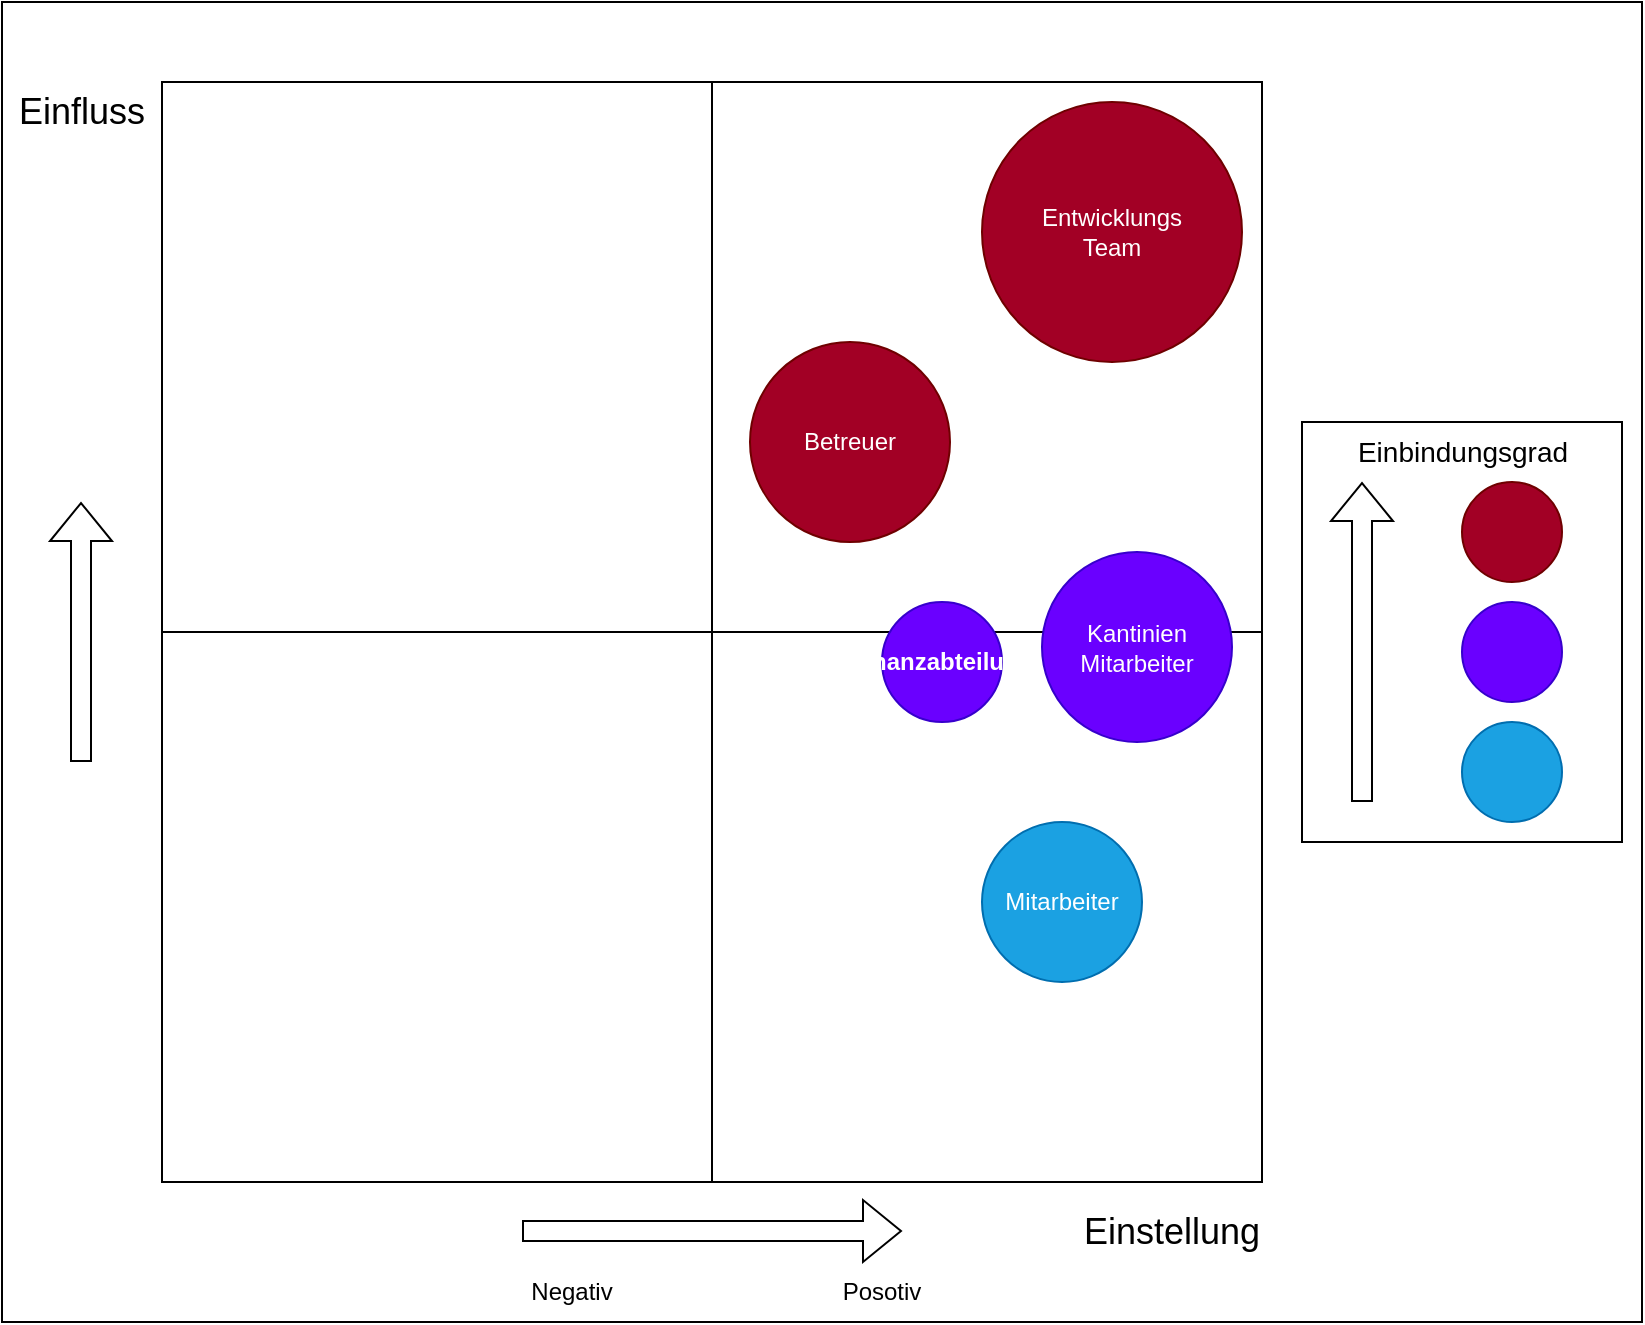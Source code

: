 <mxfile version="22.1.18" type="device">
  <diagram name="Seite-1" id="eyhBiREzb58VhTLafd4v">
    <mxGraphModel dx="1674" dy="958" grid="1" gridSize="10" guides="1" tooltips="1" connect="1" arrows="1" fold="1" page="1" pageScale="1" pageWidth="827" pageHeight="1169" math="0" shadow="0">
      <root>
        <mxCell id="0" />
        <mxCell id="1" parent="0" />
        <mxCell id="lFr79jCBY1Wh5QH8uVRF-1" value="" style="rounded=0;whiteSpace=wrap;html=1;" vertex="1" parent="1">
          <mxGeometry width="820" height="660" as="geometry" />
        </mxCell>
        <mxCell id="vqSrxHvqfmINnTe388tX-32" value="" style="rounded=0;whiteSpace=wrap;html=1;" parent="1" vertex="1">
          <mxGeometry x="650" y="210" width="160" height="210" as="geometry" />
        </mxCell>
        <mxCell id="vqSrxHvqfmINnTe388tX-1" value="" style="rounded=0;whiteSpace=wrap;html=1;" parent="1" vertex="1">
          <mxGeometry x="80" y="40" width="550" height="550" as="geometry" />
        </mxCell>
        <mxCell id="vqSrxHvqfmINnTe388tX-2" value="" style="endArrow=none;html=1;rounded=0;exitX=0;exitY=0.5;exitDx=0;exitDy=0;entryX=1;entryY=0.5;entryDx=0;entryDy=0;" parent="1" source="vqSrxHvqfmINnTe388tX-1" target="vqSrxHvqfmINnTe388tX-1" edge="1">
          <mxGeometry width="50" height="50" relative="1" as="geometry">
            <mxPoint x="350" y="440" as="sourcePoint" />
            <mxPoint x="400" y="390" as="targetPoint" />
          </mxGeometry>
        </mxCell>
        <mxCell id="vqSrxHvqfmINnTe388tX-3" value="" style="endArrow=none;html=1;rounded=0;exitX=0.5;exitY=1;exitDx=0;exitDy=0;entryX=0.5;entryY=0;entryDx=0;entryDy=0;" parent="1" source="vqSrxHvqfmINnTe388tX-1" target="vqSrxHvqfmINnTe388tX-1" edge="1">
          <mxGeometry width="50" height="50" relative="1" as="geometry">
            <mxPoint x="350" y="320" as="sourcePoint" />
            <mxPoint x="400" y="270" as="targetPoint" />
          </mxGeometry>
        </mxCell>
        <mxCell id="vqSrxHvqfmINnTe388tX-4" value="&lt;font style=&quot;font-size: 18px;&quot;&gt;Einfluss&lt;/font&gt;" style="text;html=1;strokeColor=none;fillColor=none;align=center;verticalAlign=middle;whiteSpace=wrap;rounded=0;" parent="1" vertex="1">
          <mxGeometry x="10" y="40" width="60" height="30" as="geometry" />
        </mxCell>
        <mxCell id="vqSrxHvqfmINnTe388tX-5" value="&lt;font style=&quot;font-size: 18px;&quot;&gt;Einstellung&lt;/font&gt;" style="text;html=1;strokeColor=none;fillColor=none;align=center;verticalAlign=middle;whiteSpace=wrap;rounded=0;" parent="1" vertex="1">
          <mxGeometry x="540" y="600" width="90" height="30" as="geometry" />
        </mxCell>
        <mxCell id="vqSrxHvqfmINnTe388tX-6" value="" style="shape=flexArrow;endArrow=classic;html=1;rounded=0;" parent="1" edge="1">
          <mxGeometry width="50" height="50" relative="1" as="geometry">
            <mxPoint x="39.5" y="380" as="sourcePoint" />
            <mxPoint x="39.5" y="250" as="targetPoint" />
          </mxGeometry>
        </mxCell>
        <mxCell id="vqSrxHvqfmINnTe388tX-8" value="" style="shape=flexArrow;endArrow=classic;html=1;rounded=0;" parent="1" edge="1">
          <mxGeometry width="50" height="50" relative="1" as="geometry">
            <mxPoint x="260" y="614.5" as="sourcePoint" />
            <mxPoint x="450" y="614.5" as="targetPoint" />
          </mxGeometry>
        </mxCell>
        <mxCell id="vqSrxHvqfmINnTe388tX-9" value="Entwicklungs&lt;br&gt;Team" style="ellipse;whiteSpace=wrap;html=1;aspect=fixed;fillColor=#a20025;fontColor=#ffffff;strokeColor=#6F0000;" parent="1" vertex="1">
          <mxGeometry x="490" y="50" width="130" height="130" as="geometry" />
        </mxCell>
        <mxCell id="vqSrxHvqfmINnTe388tX-10" value="Betreuer" style="ellipse;whiteSpace=wrap;html=1;aspect=fixed;fillColor=#a20025;fontColor=#ffffff;strokeColor=#6F0000;" parent="1" vertex="1">
          <mxGeometry x="374" y="170" width="100" height="100" as="geometry" />
        </mxCell>
        <mxCell id="vqSrxHvqfmINnTe388tX-12" value="&lt;font style=&quot;font-size: 14px;&quot;&gt;Einbindungsgrad&lt;/font&gt;" style="text;html=1;strokeColor=none;fillColor=none;align=center;verticalAlign=middle;whiteSpace=wrap;rounded=0;" parent="1" vertex="1">
          <mxGeometry x="677.5" y="210" width="105" height="30" as="geometry" />
        </mxCell>
        <mxCell id="vqSrxHvqfmINnTe388tX-13" value="" style="ellipse;whiteSpace=wrap;html=1;aspect=fixed;fillColor=#a20025;fontColor=#ffffff;strokeColor=#6F0000;" parent="1" vertex="1">
          <mxGeometry x="730" y="240" width="50" height="50" as="geometry" />
        </mxCell>
        <mxCell id="vqSrxHvqfmINnTe388tX-14" value="" style="ellipse;whiteSpace=wrap;html=1;aspect=fixed;fillColor=#6a00ff;fontColor=#ffffff;strokeColor=#3700CC;" parent="1" vertex="1">
          <mxGeometry x="730" y="300" width="50" height="50" as="geometry" />
        </mxCell>
        <mxCell id="vqSrxHvqfmINnTe388tX-15" value="" style="ellipse;whiteSpace=wrap;html=1;aspect=fixed;fillColor=#1ba1e2;fontColor=#ffffff;strokeColor=#006EAF;" parent="1" vertex="1">
          <mxGeometry x="730" y="360" width="50" height="50" as="geometry" />
        </mxCell>
        <mxCell id="vqSrxHvqfmINnTe388tX-18" value="" style="shape=flexArrow;endArrow=classic;html=1;rounded=0;" parent="1" edge="1">
          <mxGeometry width="50" height="50" relative="1" as="geometry">
            <mxPoint x="680" y="400" as="sourcePoint" />
            <mxPoint x="680" y="240" as="targetPoint" />
          </mxGeometry>
        </mxCell>
        <mxCell id="vqSrxHvqfmINnTe388tX-19" value="Kantinien&lt;br&gt;Mitarbeiter" style="ellipse;whiteSpace=wrap;html=1;aspect=fixed;fillColor=#6a00ff;fontColor=#ffffff;strokeColor=#3700CC;" parent="1" vertex="1">
          <mxGeometry x="520" y="275" width="95" height="95" as="geometry" />
        </mxCell>
        <mxCell id="vqSrxHvqfmINnTe388tX-23" value="Mitarbeiter" style="ellipse;whiteSpace=wrap;html=1;aspect=fixed;fillColor=#1ba1e2;fontColor=#ffffff;strokeColor=#006EAF;" parent="1" vertex="1">
          <mxGeometry x="490" y="410" width="80" height="80" as="geometry" />
        </mxCell>
        <mxCell id="vqSrxHvqfmINnTe388tX-28" value="&lt;strong&gt;Finanzabteilung&lt;/strong&gt;" style="ellipse;whiteSpace=wrap;html=1;aspect=fixed;fillColor=#6a00ff;fontColor=#ffffff;strokeColor=#3700CC;" parent="1" vertex="1">
          <mxGeometry x="440" y="300" width="60" height="60" as="geometry" />
        </mxCell>
        <mxCell id="vqSrxHvqfmINnTe388tX-29" value="Posotiv" style="text;html=1;strokeColor=none;fillColor=none;align=center;verticalAlign=middle;whiteSpace=wrap;rounded=0;" parent="1" vertex="1">
          <mxGeometry x="410" y="630" width="60" height="30" as="geometry" />
        </mxCell>
        <mxCell id="vqSrxHvqfmINnTe388tX-30" value="Negativ" style="text;html=1;strokeColor=none;fillColor=none;align=center;verticalAlign=middle;whiteSpace=wrap;rounded=0;" parent="1" vertex="1">
          <mxGeometry x="255" y="630" width="60" height="30" as="geometry" />
        </mxCell>
      </root>
    </mxGraphModel>
  </diagram>
</mxfile>
